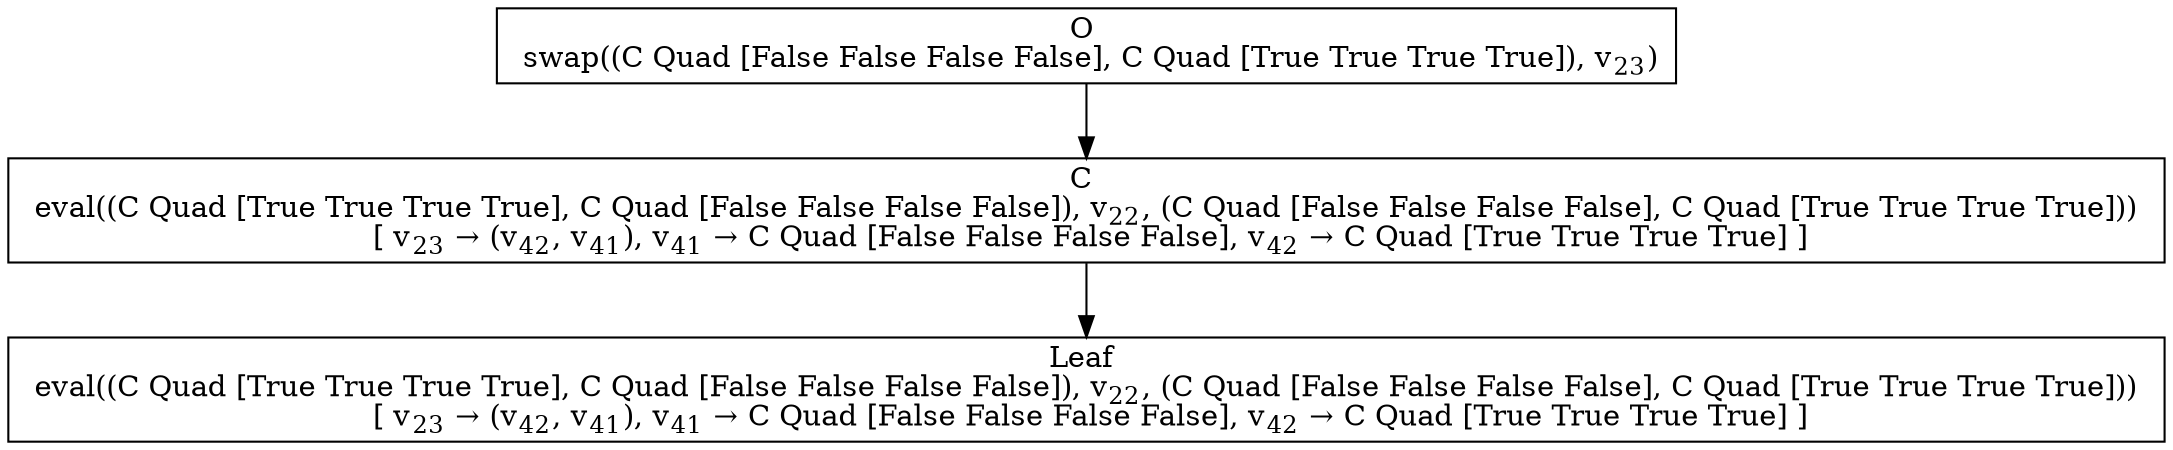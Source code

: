 digraph {
    graph [rankdir=TB
          ,bgcolor=transparent];
    node [shape=box
         ,fillcolor=white
         ,style=filled];
    0 [label=<O <BR/> swap((C Quad [False False False False], C Quad [True True True True]), v<SUB>23</SUB>)>];
    1 [label=<C <BR/> eval((C Quad [True True True True], C Quad [False False False False]), v<SUB>22</SUB>, (C Quad [False False False False], C Quad [True True True True])) <BR/>  [ v<SUB>23</SUB> &rarr; (v<SUB>42</SUB>, v<SUB>41</SUB>), v<SUB>41</SUB> &rarr; C Quad [False False False False], v<SUB>42</SUB> &rarr; C Quad [True True True True] ] >];
    2 [label=<Leaf <BR/> eval((C Quad [True True True True], C Quad [False False False False]), v<SUB>22</SUB>, (C Quad [False False False False], C Quad [True True True True])) <BR/>  [ v<SUB>23</SUB> &rarr; (v<SUB>42</SUB>, v<SUB>41</SUB>), v<SUB>41</SUB> &rarr; C Quad [False False False False], v<SUB>42</SUB> &rarr; C Quad [True True True True] ] >];
    0 -> 1 [label=""];
    1 -> 2 [label=""];
}